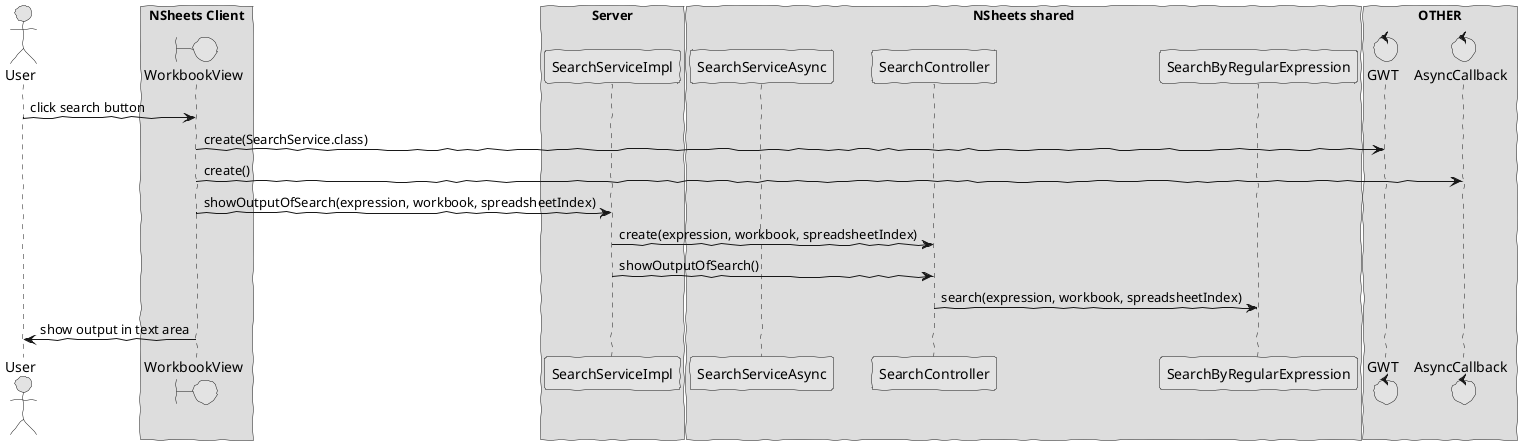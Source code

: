 @startuml  design.png
skinparam handwritten true
skinparam monochrome true
skinparam packageStyle rect
skinparam defaultFontName FG Virgil
skinparam shadowing false


actor User
boundary WorkbookView
control WorkbookView
control GWT
control AsyncCallback

box "NSheets Client"
participant WorkbookView
end box

box "Server"
participant SearchServiceImpl
end box

box "NSheets shared"
participant SearchServiceAsync
participant SearchController
participant SearchByRegularExpression

end box

box "OTHER"
participant GWT
participant AsyncCallback
end box

User -> WorkbookView : click search button
WorkbookView -> GWT : create(SearchService.class)
WorkbookView -> AsyncCallback : create()
WorkbookView -> SearchServiceImpl : showOutputOfSearch(expression, workbook, spreadsheetIndex)
SearchServiceImpl -> SearchController : create(expression, workbook, spreadsheetIndex)
SearchServiceImpl -> SearchController : showOutputOfSearch()
SearchController -> SearchByRegularExpression : search(expression, workbook, spreadsheetIndex)
WorkbookView -> User : show output in text area

@enduml